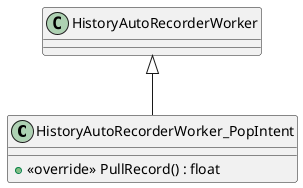 @startuml
class HistoryAutoRecorderWorker_PopIntent {
    + <<override>> PullRecord() : float
}
HistoryAutoRecorderWorker <|-- HistoryAutoRecorderWorker_PopIntent
@enduml

